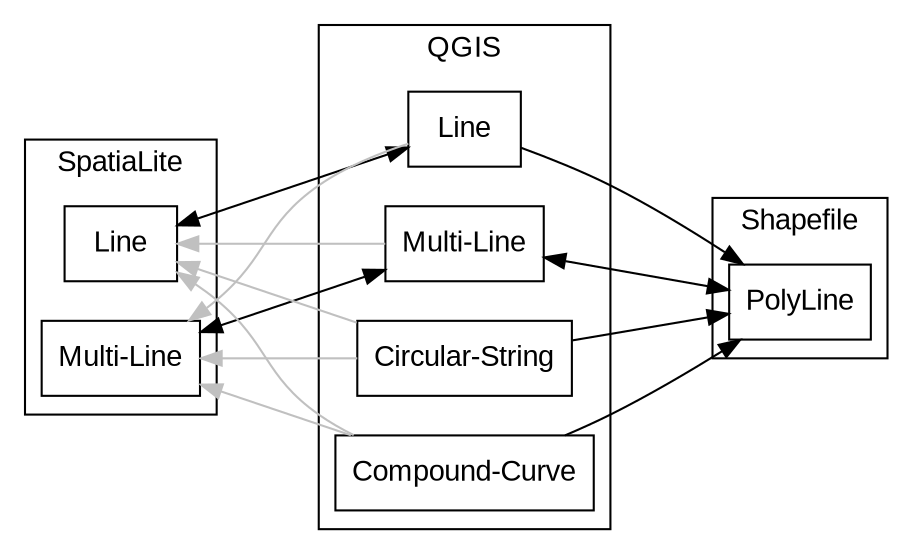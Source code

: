 digraph {
  node [shape=record, fontname="Arial"];
  newrank=true;
  rankdir=LR;
  ranksep = 0.9;

  L [label="Line"];
  ML [label="Multi-Line"];
  QL [label="Line"];
  QML [label = "Multi-Line"];
  QCS [label = "Circular-String"];
  QCC [label = "Compound-Curve"];
  P [label="PolyLine"];

  subgraph cluster_c1 { 
    rank=same;
    label = "SpatiaLite";
    fontname="Arial";
    L;
    ML;
  }

  subgraph cluster_c2 { 
    rank=same;
    label = "QGIS";
    fontname="Arial";
    QL;
    QML;
    QCS;
    QCC;
  }

  subgraph cluster_c3 { 
    rank=same;
    label = "Shapefile";
    fontname="Arial";
    P;
  }

  L -> QL   [dir=both];   
  ML -> QML [dir=both];        
  QCS -> L [color=grey];
  QCS -> ML   [color=grey];   
  QCC -> ML  [color=grey];   
  QCC -> L [ color=grey];
  QML-> L [color=grey];  
  QL -> ML [color=grey];    
  QCS -> P; 
  QCC -> P; 
  QML -> P [dir=both];
  QL -> P ;
}